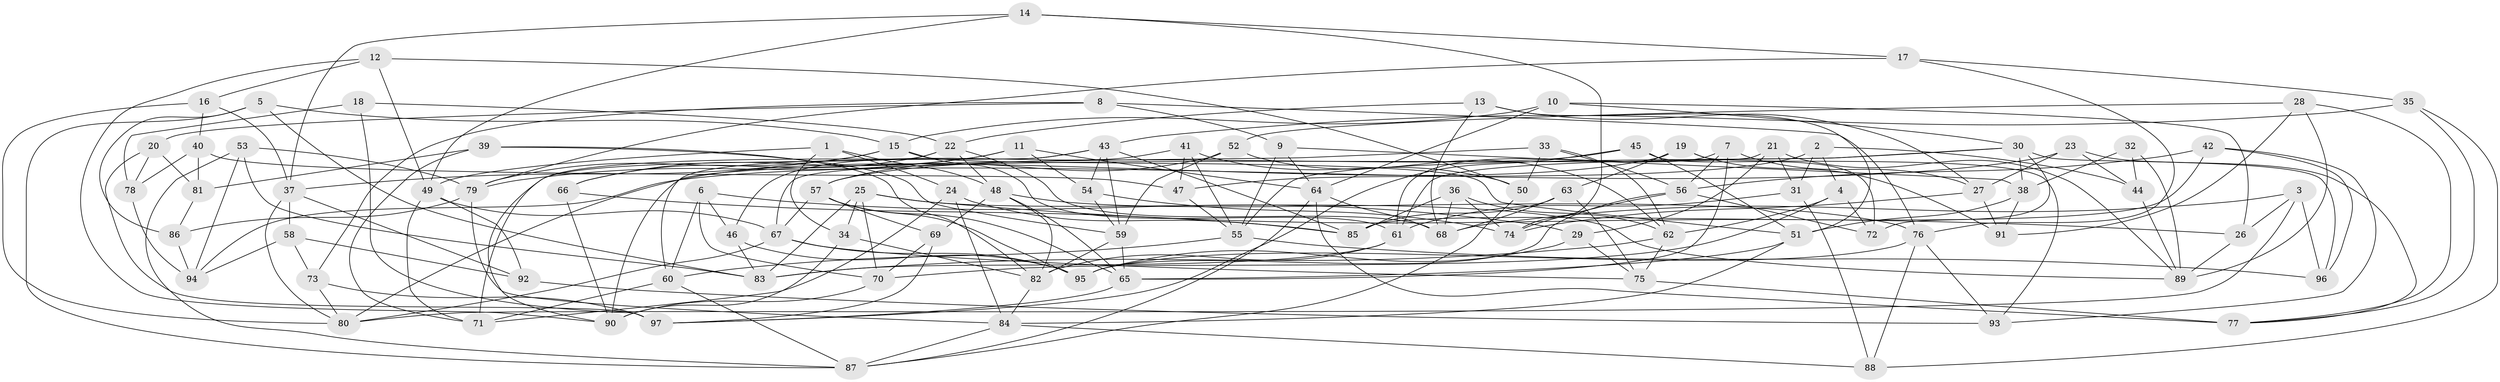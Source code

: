 // original degree distribution, {4: 1.0}
// Generated by graph-tools (version 1.1) at 2025/38/03/04/25 23:38:05]
// undirected, 97 vertices, 228 edges
graph export_dot {
  node [color=gray90,style=filled];
  1;
  2;
  3;
  4;
  5;
  6;
  7;
  8;
  9;
  10;
  11;
  12;
  13;
  14;
  15;
  16;
  17;
  18;
  19;
  20;
  21;
  22;
  23;
  24;
  25;
  26;
  27;
  28;
  29;
  30;
  31;
  32;
  33;
  34;
  35;
  36;
  37;
  38;
  39;
  40;
  41;
  42;
  43;
  44;
  45;
  46;
  47;
  48;
  49;
  50;
  51;
  52;
  53;
  54;
  55;
  56;
  57;
  58;
  59;
  60;
  61;
  62;
  63;
  64;
  65;
  66;
  67;
  68;
  69;
  70;
  71;
  72;
  73;
  74;
  75;
  76;
  77;
  78;
  79;
  80;
  81;
  82;
  83;
  84;
  85;
  86;
  87;
  88;
  89;
  90;
  91;
  92;
  93;
  94;
  95;
  96;
  97;
  1 -- 24 [weight=1.0];
  1 -- 34 [weight=1.0];
  1 -- 48 [weight=1.0];
  1 -- 49 [weight=1.0];
  2 -- 4 [weight=1.0];
  2 -- 31 [weight=1.0];
  2 -- 44 [weight=1.0];
  2 -- 47 [weight=1.0];
  3 -- 26 [weight=1.0];
  3 -- 68 [weight=1.0];
  3 -- 80 [weight=1.0];
  3 -- 96 [weight=1.0];
  4 -- 62 [weight=1.0];
  4 -- 70 [weight=1.0];
  4 -- 72 [weight=1.0];
  5 -- 15 [weight=1.0];
  5 -- 83 [weight=1.0];
  5 -- 86 [weight=1.0];
  5 -- 87 [weight=1.0];
  6 -- 29 [weight=1.0];
  6 -- 46 [weight=1.0];
  6 -- 60 [weight=1.0];
  6 -- 70 [weight=1.0];
  7 -- 27 [weight=1.0];
  7 -- 56 [weight=1.0];
  7 -- 61 [weight=1.0];
  7 -- 65 [weight=1.0];
  8 -- 9 [weight=1.0];
  8 -- 20 [weight=1.0];
  8 -- 73 [weight=1.0];
  8 -- 76 [weight=1.0];
  9 -- 38 [weight=1.0];
  9 -- 55 [weight=1.0];
  9 -- 64 [weight=1.0];
  10 -- 15 [weight=1.0];
  10 -- 26 [weight=1.0];
  10 -- 30 [weight=1.0];
  10 -- 64 [weight=1.0];
  11 -- 54 [weight=1.0];
  11 -- 64 [weight=1.0];
  11 -- 66 [weight=1.0];
  11 -- 79 [weight=1.0];
  12 -- 16 [weight=1.0];
  12 -- 49 [weight=1.0];
  12 -- 50 [weight=1.0];
  12 -- 90 [weight=1.0];
  13 -- 22 [weight=1.0];
  13 -- 27 [weight=1.0];
  13 -- 51 [weight=1.0];
  13 -- 68 [weight=1.0];
  14 -- 17 [weight=1.0];
  14 -- 37 [weight=1.0];
  14 -- 49 [weight=1.0];
  14 -- 74 [weight=1.0];
  15 -- 37 [weight=1.0];
  15 -- 51 [weight=1.0];
  15 -- 61 [weight=1.0];
  15 -- 79 [weight=1.0];
  16 -- 37 [weight=1.0];
  16 -- 40 [weight=1.0];
  16 -- 80 [weight=1.0];
  17 -- 35 [weight=1.0];
  17 -- 76 [weight=1.0];
  17 -- 79 [weight=1.0];
  18 -- 22 [weight=1.0];
  18 -- 78 [weight=2.0];
  18 -- 97 [weight=1.0];
  19 -- 63 [weight=1.0];
  19 -- 80 [weight=1.0];
  19 -- 91 [weight=1.0];
  19 -- 93 [weight=1.0];
  20 -- 78 [weight=1.0];
  20 -- 81 [weight=1.0];
  20 -- 97 [weight=1.0];
  21 -- 29 [weight=1.0];
  21 -- 31 [weight=1.0];
  21 -- 67 [weight=1.0];
  21 -- 89 [weight=1.0];
  22 -- 48 [weight=1.0];
  22 -- 66 [weight=1.0];
  22 -- 68 [weight=1.0];
  22 -- 90 [weight=1.0];
  23 -- 27 [weight=1.0];
  23 -- 44 [weight=1.0];
  23 -- 77 [weight=1.0];
  23 -- 94 [weight=1.0];
  24 -- 71 [weight=1.0];
  24 -- 84 [weight=1.0];
  24 -- 85 [weight=1.0];
  25 -- 26 [weight=1.0];
  25 -- 34 [weight=1.0];
  25 -- 70 [weight=2.0];
  25 -- 83 [weight=1.0];
  25 -- 89 [weight=1.0];
  26 -- 89 [weight=1.0];
  27 -- 74 [weight=2.0];
  27 -- 91 [weight=1.0];
  28 -- 52 [weight=1.0];
  28 -- 77 [weight=1.0];
  28 -- 89 [weight=1.0];
  28 -- 91 [weight=1.0];
  29 -- 75 [weight=1.0];
  29 -- 95 [weight=1.0];
  30 -- 38 [weight=1.0];
  30 -- 55 [weight=1.0];
  30 -- 61 [weight=1.0];
  30 -- 72 [weight=1.0];
  30 -- 96 [weight=1.0];
  31 -- 61 [weight=1.0];
  31 -- 88 [weight=1.0];
  32 -- 38 [weight=2.0];
  32 -- 44 [weight=1.0];
  32 -- 89 [weight=1.0];
  33 -- 50 [weight=1.0];
  33 -- 56 [weight=1.0];
  33 -- 62 [weight=1.0];
  33 -- 90 [weight=1.0];
  34 -- 82 [weight=1.0];
  34 -- 90 [weight=1.0];
  35 -- 43 [weight=1.0];
  35 -- 77 [weight=1.0];
  35 -- 88 [weight=1.0];
  36 -- 62 [weight=1.0];
  36 -- 68 [weight=1.0];
  36 -- 74 [weight=1.0];
  36 -- 85 [weight=1.0];
  37 -- 58 [weight=1.0];
  37 -- 80 [weight=1.0];
  37 -- 92 [weight=1.0];
  38 -- 51 [weight=1.0];
  38 -- 91 [weight=1.0];
  39 -- 59 [weight=1.0];
  39 -- 71 [weight=1.0];
  39 -- 81 [weight=1.0];
  39 -- 82 [weight=1.0];
  40 -- 47 [weight=1.0];
  40 -- 78 [weight=1.0];
  40 -- 81 [weight=1.0];
  41 -- 46 [weight=1.0];
  41 -- 47 [weight=1.0];
  41 -- 50 [weight=1.0];
  41 -- 55 [weight=1.0];
  42 -- 56 [weight=1.0];
  42 -- 85 [weight=1.0];
  42 -- 93 [weight=1.0];
  42 -- 96 [weight=1.0];
  43 -- 54 [weight=1.0];
  43 -- 59 [weight=1.0];
  43 -- 60 [weight=1.0];
  43 -- 71 [weight=1.0];
  43 -- 85 [weight=1.0];
  44 -- 89 [weight=1.0];
  45 -- 51 [weight=1.0];
  45 -- 57 [weight=1.0];
  45 -- 72 [weight=1.0];
  45 -- 97 [weight=1.0];
  46 -- 83 [weight=1.0];
  46 -- 95 [weight=1.0];
  47 -- 55 [weight=1.0];
  48 -- 65 [weight=1.0];
  48 -- 69 [weight=1.0];
  48 -- 76 [weight=1.0];
  48 -- 82 [weight=1.0];
  49 -- 67 [weight=1.0];
  49 -- 71 [weight=1.0];
  49 -- 92 [weight=1.0];
  50 -- 87 [weight=1.0];
  51 -- 65 [weight=1.0];
  51 -- 84 [weight=1.0];
  52 -- 57 [weight=1.0];
  52 -- 59 [weight=1.0];
  52 -- 62 [weight=1.0];
  53 -- 79 [weight=1.0];
  53 -- 83 [weight=1.0];
  53 -- 87 [weight=1.0];
  53 -- 94 [weight=1.0];
  54 -- 59 [weight=1.0];
  54 -- 74 [weight=1.0];
  55 -- 60 [weight=1.0];
  55 -- 96 [weight=1.0];
  56 -- 72 [weight=1.0];
  56 -- 74 [weight=1.0];
  56 -- 95 [weight=1.0];
  57 -- 65 [weight=1.0];
  57 -- 67 [weight=1.0];
  57 -- 69 [weight=1.0];
  57 -- 95 [weight=1.0];
  58 -- 73 [weight=1.0];
  58 -- 92 [weight=1.0];
  58 -- 94 [weight=1.0];
  59 -- 65 [weight=1.0];
  59 -- 82 [weight=1.0];
  60 -- 71 [weight=2.0];
  60 -- 87 [weight=1.0];
  61 -- 82 [weight=1.0];
  61 -- 83 [weight=1.0];
  62 -- 75 [weight=1.0];
  62 -- 83 [weight=1.0];
  63 -- 68 [weight=1.0];
  63 -- 75 [weight=1.0];
  63 -- 85 [weight=1.0];
  64 -- 68 [weight=1.0];
  64 -- 77 [weight=1.0];
  64 -- 87 [weight=1.0];
  65 -- 97 [weight=1.0];
  66 -- 85 [weight=1.0];
  66 -- 90 [weight=1.0];
  67 -- 75 [weight=1.0];
  67 -- 80 [weight=1.0];
  67 -- 95 [weight=1.0];
  69 -- 70 [weight=1.0];
  69 -- 97 [weight=1.0];
  70 -- 90 [weight=1.0];
  73 -- 80 [weight=1.0];
  73 -- 97 [weight=1.0];
  75 -- 77 [weight=2.0];
  76 -- 88 [weight=1.0];
  76 -- 93 [weight=1.0];
  76 -- 95 [weight=1.0];
  78 -- 94 [weight=2.0];
  79 -- 84 [weight=1.0];
  79 -- 86 [weight=1.0];
  81 -- 86 [weight=1.0];
  82 -- 84 [weight=1.0];
  84 -- 87 [weight=1.0];
  84 -- 88 [weight=1.0];
  86 -- 94 [weight=1.0];
  92 -- 93 [weight=1.0];
}
